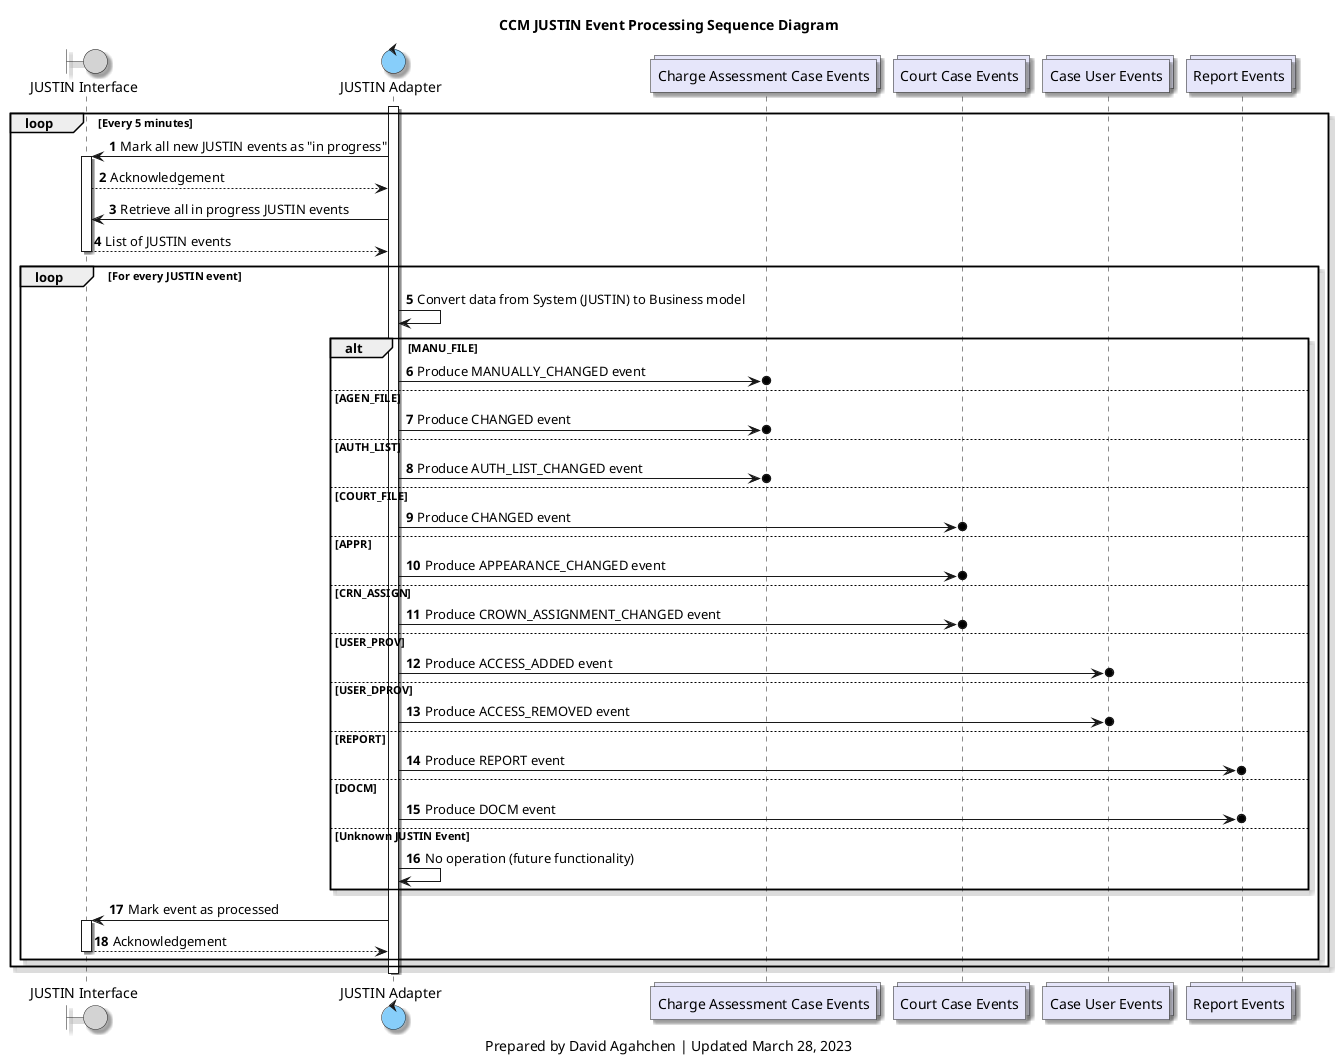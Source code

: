 @startuml
'hide footbox

skinparam Shadowing true
skinparam CollectionsBackgroundColor Lavender
skinparam ControlBackgroundColor LightSkyBlue
skinparam BoundaryBackgroundColor LightGrey

/' 
Available colours
https://plantuml-documentation.readthedocs.io/en/latest/formatting/color-names.html
'/

boundary j_interface as "JUSTIN Interface"
control j_adapter as "JUSTIN Adapter"
collections charge_assessment_cases_topic as "Charge Assessment Case Events"
collections court_cases_topic as "Court Case Events"
collections case_users_topic as "Case User Events"
collections reports_topic as "Report Events"

title
CCM JUSTIN Event Processing Sequence Diagram
end title

autonumber

activate j_adapter
loop Every 5 minutes
    j_adapter-> j_interface: Mark all new JUSTIN events as "in progress"
    activate j_interface
    j_interface --> j_adapter: Acknowledgement
    j_adapter-> j_interface: Retrieve all in progress JUSTIN events
    j_interface --> j_adapter: List of JUSTIN events
    deactivate j_interface
    loop For every JUSTIN event
        j_adapter -> j_adapter: Convert data from System (JUSTIN) to Business model
        alt MANU_FILE
            j_adapter ->o charge_assessment_cases_topic: Produce MANUALLY_CHANGED event
        else AGEN_FILE
            j_adapter ->o charge_assessment_cases_topic: Produce CHANGED event
        else AUTH_LIST
            j_adapter ->o charge_assessment_cases_topic: Produce AUTH_LIST_CHANGED event
        else COURT_FILE
            j_adapter ->o court_cases_topic: Produce CHANGED event
        else APPR
            j_adapter ->o court_cases_topic: Produce APPEARANCE_CHANGED event
        else CRN_ASSIGN
            j_adapter ->o court_cases_topic: Produce CROWN_ASSIGNMENT_CHANGED event
        else USER_PROV
            j_adapter ->o case_users_topic: Produce ACCESS_ADDED event
        else USER_DPROV
            j_adapter ->o case_users_topic: Produce ACCESS_REMOVED event
        else REPORT
            j_adapter ->o reports_topic: Produce REPORT event
        else DOCM
            j_adapter ->o reports_topic: Produce DOCM event
        else Unknown JUSTIN Event
            j_adapter -> j_adapter: No operation (future functionality)
        end
        j_adapter -> j_interface: Mark event as processed
        activate j_interface
        j_interface --> j_adapter: Acknowledgement
        deactivate j_interface
    end
end
deactivate j_adapter

caption
Prepared by David Agahchen | Updated March 28, 2023
end caption
@enduml